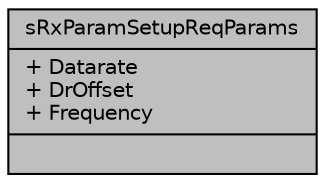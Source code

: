 digraph "sRxParamSetupReqParams"
{
  edge [fontname="Helvetica",fontsize="10",labelfontname="Helvetica",labelfontsize="10"];
  node [fontname="Helvetica",fontsize="10",shape=record];
  Node1 [label="{sRxParamSetupReqParams\n|+ Datarate\l+ DrOffset\l+ Frequency\l|}",height=0.2,width=0.4,color="black", fillcolor="grey75", style="filled", fontcolor="black"];
}
